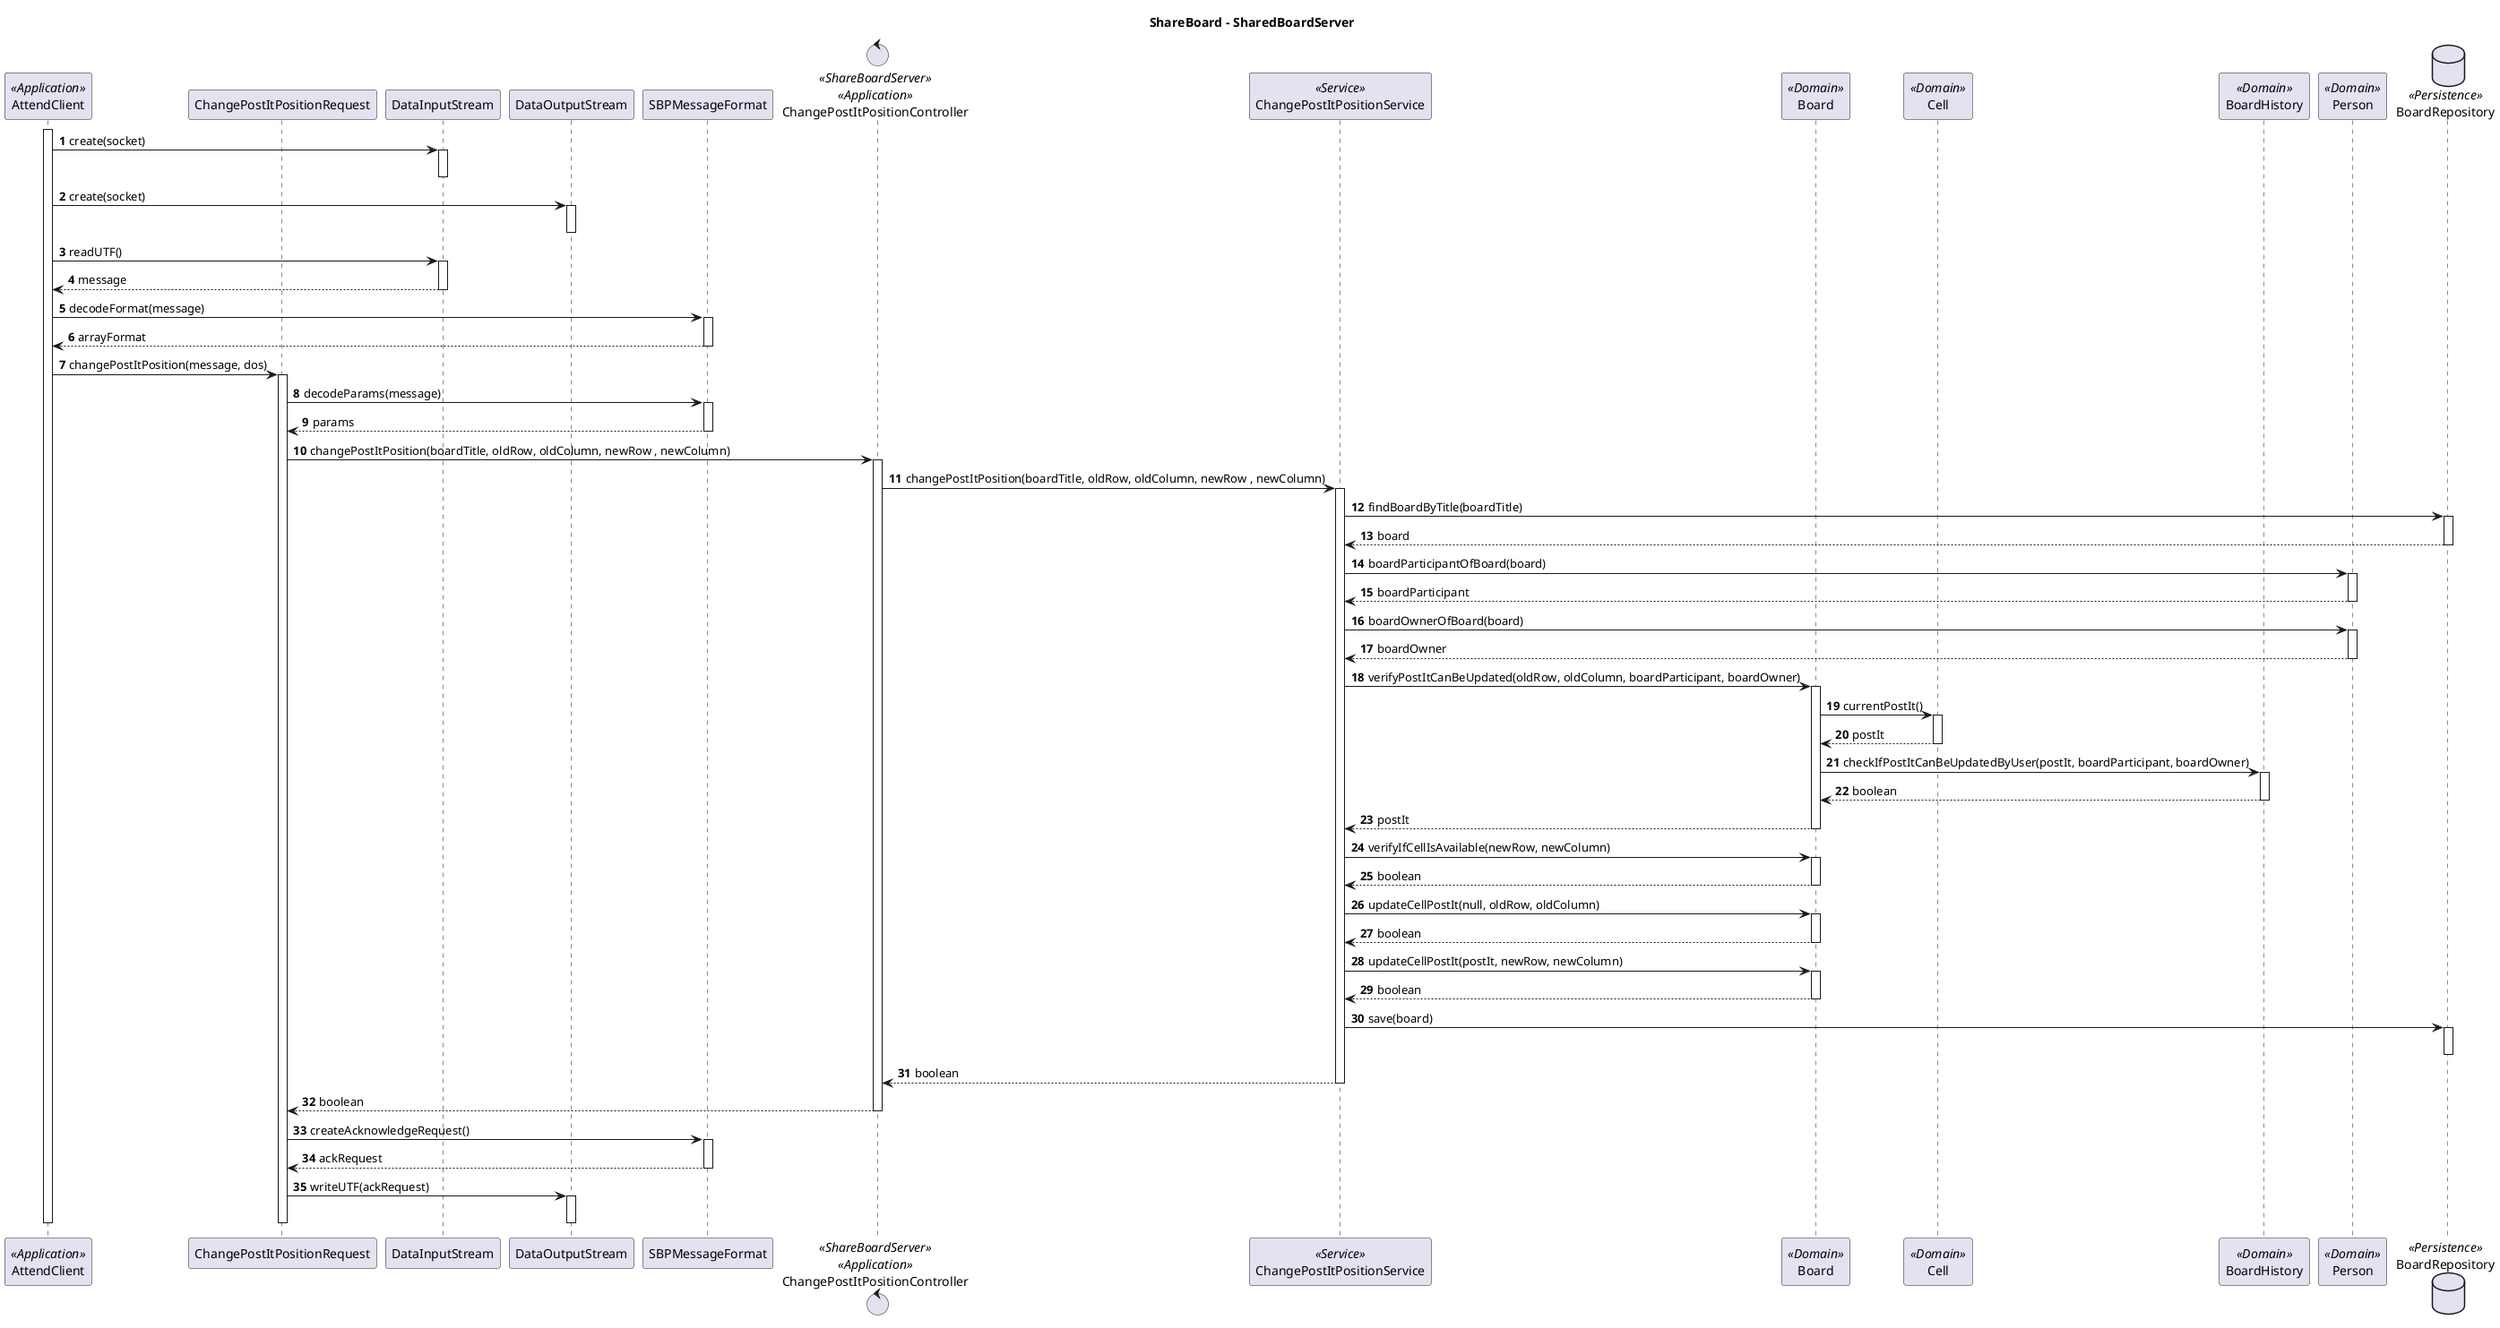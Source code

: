 @startuml
autonumber
title ShareBoard - SharedBoardServer

participant AttendClient as AC <<Application>>
participant ChangePostItPositionRequest as REQ
participant DataInputStream as DIS
participant DataOutputStream as DOS
participant SBPMessageFormat as SBPMF
control ChangePostItPositionController as CONTROLLER <<ShareBoardServer>> <<Application>>
participant ChangePostItPositionService as SERVICE <<Service>>
participant Board as BOARD <<Domain>>
participant Cell as CELL <<Domain>>
participant BoardHistory as BOARD_HIS <<Domain>>
participant Person as PERSON <<Domain>>
database BoardRepository as BOARD_REPO <<Persistence>>


activate AC
AC -> DIS : create(socket)
activate DIS
deactivate DIS
AC -> DOS : create(socket)
activate DOS
deactivate DOS
AC -> DIS : readUTF()
activate DIS
return message
AC -> SBPMF : decodeFormat(message)
activate SBPMF
return arrayFormat
AC -> REQ : changePostItPosition(message, dos)
activate REQ
REQ -> SBPMF : decodeParams(message)
activate SBPMF
return params
REQ -> CONTROLLER : changePostItPosition(boardTitle, oldRow, oldColumn, newRow , newColumn)
activate CONTROLLER
CONTROLLER -> SERVICE : changePostItPosition(boardTitle, oldRow, oldColumn, newRow , newColumn)
activate SERVICE
SERVICE -> BOARD_REPO : findBoardByTitle(boardTitle)
activate BOARD_REPO
return board
SERVICE -> PERSON : boardParticipantOfBoard(board)
activate PERSON
return boardParticipant
SERVICE -> PERSON : boardOwnerOfBoard(board)
activate PERSON
return boardOwner
SERVICE -> BOARD : verifyPostItCanBeUpdated(oldRow, oldColumn, boardParticipant, boardOwner)
activate BOARD
BOARD -> CELL : currentPostIt()
activate CELL
return postIt
BOARD -> BOARD_HIS : checkIfPostItCanBeUpdatedByUser(postIt, boardParticipant, boardOwner)
activate BOARD_HIS
return boolean
return postIt
SERVICE -> BOARD : verifyIfCellIsAvailable(newRow, newColumn)
activate BOARD
return boolean
SERVICE -> BOARD : updateCellPostIt(null, oldRow, oldColumn)
activate BOARD
return boolean
SERVICE -> BOARD : updateCellPostIt(postIt, newRow, newColumn)
activate BOARD
return boolean
SERVICE -> BOARD_REPO : save(board)
activate BOARD_REPO
deactivate BOARD_REPO
return boolean
CONTROLLER --> REQ : boolean
deactivate CONTROLLER
REQ -> SBPMF : createAcknowledgeRequest()
activate SBPMF
return ackRequest
REQ -> DOS : writeUTF(ackRequest)
activate DOS
deactivate DOS
deactivate REQ
deactivate AC

@enduml